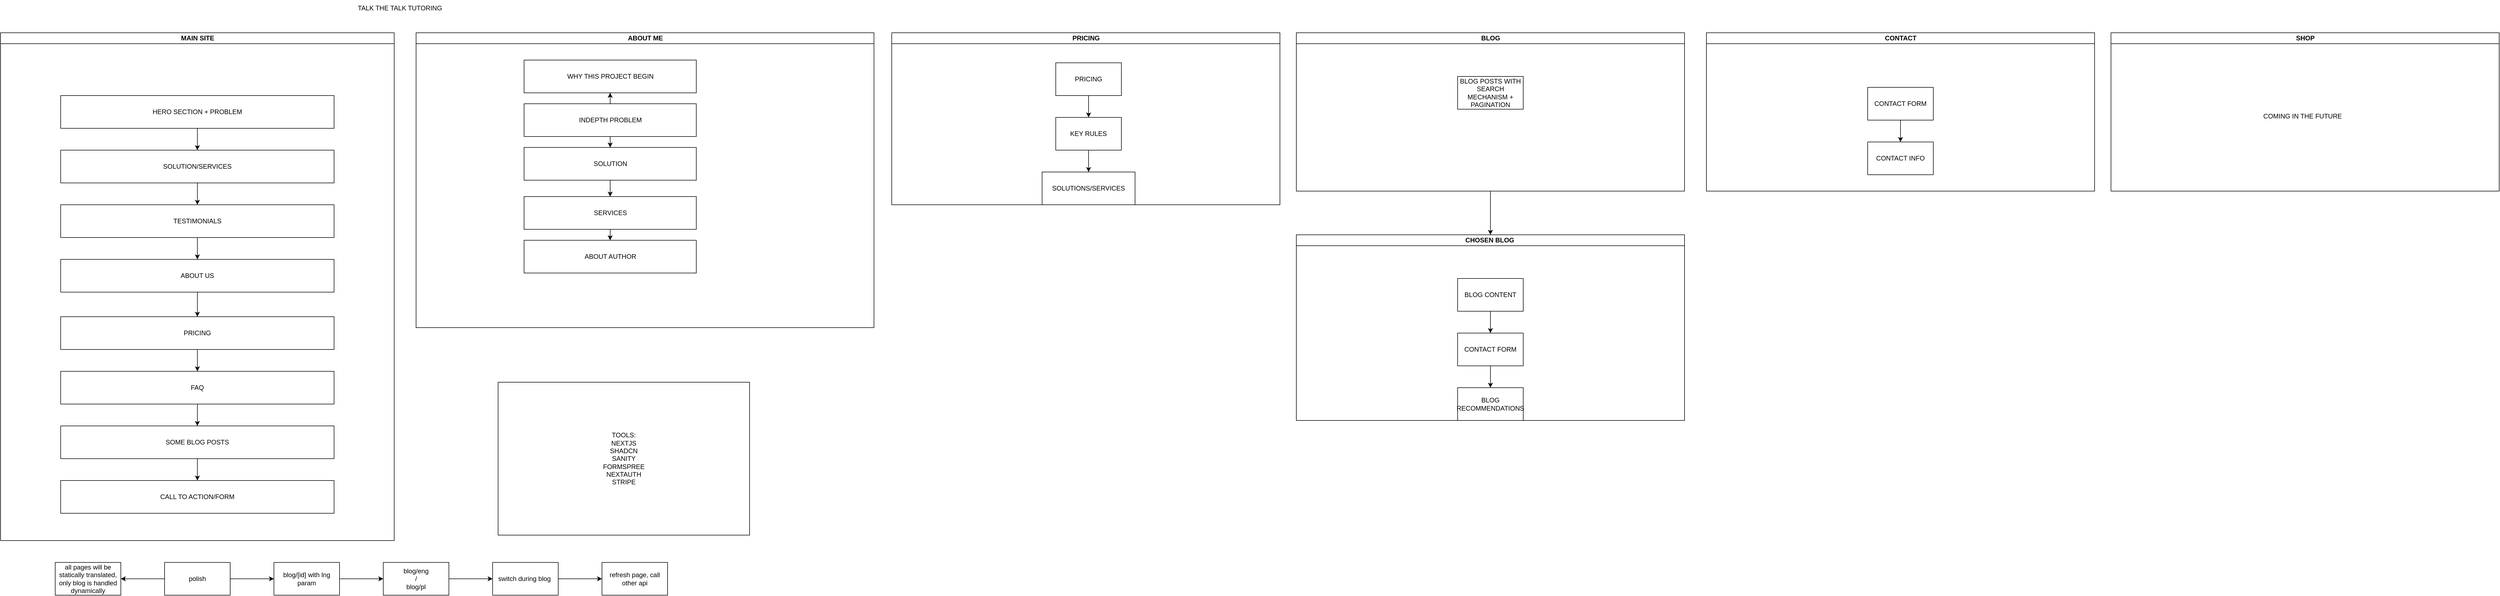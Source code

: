 <mxfile version="24.8.3">
  <diagram id="prtHgNgQTEPvFCAcTncT" name="Page-1">
    <mxGraphModel dx="2390" dy="1257" grid="1" gridSize="10" guides="1" tooltips="1" connect="1" arrows="1" fold="1" page="1" pageScale="1" pageWidth="827" pageHeight="1169" math="0" shadow="0">
      <root>
        <mxCell id="0" />
        <mxCell id="1" parent="0" />
        <mxCell id="dNxyNK7c78bLwvsdeMH5-11" value="MAIN SITE" style="swimlane;html=1;startSize=20;horizontal=1;containerType=tree;glass=0;" parent="1" vertex="1">
          <mxGeometry x="40" y="80" width="720" height="930" as="geometry" />
        </mxCell>
        <mxCell id="TTwZ3pE_9iWZmGFRp8Mx-14" value="HERO SECTION + PROBLEM" style="rounded=0;whiteSpace=wrap;html=1;" parent="dNxyNK7c78bLwvsdeMH5-11" vertex="1">
          <mxGeometry x="110" y="115" width="500" height="60" as="geometry" />
        </mxCell>
        <mxCell id="TTwZ3pE_9iWZmGFRp8Mx-17" value="" style="edgeStyle=orthogonalEdgeStyle;rounded=0;orthogonalLoop=1;jettySize=auto;html=1;" parent="dNxyNK7c78bLwvsdeMH5-11" source="TTwZ3pE_9iWZmGFRp8Mx-14" target="TTwZ3pE_9iWZmGFRp8Mx-18" edge="1">
          <mxGeometry relative="1" as="geometry" />
        </mxCell>
        <mxCell id="TTwZ3pE_9iWZmGFRp8Mx-18" value="SOLUTION/SERVICES" style="rounded=0;whiteSpace=wrap;html=1;" parent="dNxyNK7c78bLwvsdeMH5-11" vertex="1">
          <mxGeometry x="110" y="215" width="500" height="60" as="geometry" />
        </mxCell>
        <mxCell id="TTwZ3pE_9iWZmGFRp8Mx-19" value="" style="edgeStyle=orthogonalEdgeStyle;rounded=0;orthogonalLoop=1;jettySize=auto;html=1;" parent="dNxyNK7c78bLwvsdeMH5-11" source="TTwZ3pE_9iWZmGFRp8Mx-18" target="TTwZ3pE_9iWZmGFRp8Mx-20" edge="1">
          <mxGeometry relative="1" as="geometry">
            <mxPoint x="400" y="255" as="sourcePoint" />
          </mxGeometry>
        </mxCell>
        <mxCell id="TTwZ3pE_9iWZmGFRp8Mx-20" value="TESTIMONIALS" style="rounded=0;whiteSpace=wrap;html=1;" parent="dNxyNK7c78bLwvsdeMH5-11" vertex="1">
          <mxGeometry x="110" y="315" width="500" height="60" as="geometry" />
        </mxCell>
        <mxCell id="TTwZ3pE_9iWZmGFRp8Mx-21" value="" style="edgeStyle=orthogonalEdgeStyle;rounded=0;orthogonalLoop=1;jettySize=auto;html=1;" parent="dNxyNK7c78bLwvsdeMH5-11" source="TTwZ3pE_9iWZmGFRp8Mx-20" target="TTwZ3pE_9iWZmGFRp8Mx-22" edge="1">
          <mxGeometry relative="1" as="geometry">
            <mxPoint x="400" y="355" as="sourcePoint" />
          </mxGeometry>
        </mxCell>
        <mxCell id="TTwZ3pE_9iWZmGFRp8Mx-22" value="ABOUT US" style="rounded=0;whiteSpace=wrap;html=1;" parent="dNxyNK7c78bLwvsdeMH5-11" vertex="1">
          <mxGeometry x="110" y="415" width="500" height="60" as="geometry" />
        </mxCell>
        <mxCell id="TTwZ3pE_9iWZmGFRp8Mx-23" value="" style="edgeStyle=orthogonalEdgeStyle;rounded=0;orthogonalLoop=1;jettySize=auto;html=1;" parent="dNxyNK7c78bLwvsdeMH5-11" source="TTwZ3pE_9iWZmGFRp8Mx-22" target="TTwZ3pE_9iWZmGFRp8Mx-24" edge="1">
          <mxGeometry relative="1" as="geometry">
            <mxPoint x="400" y="455" as="sourcePoint" />
          </mxGeometry>
        </mxCell>
        <mxCell id="TTwZ3pE_9iWZmGFRp8Mx-24" value="FAQ" style="rounded=0;whiteSpace=wrap;html=1;" parent="dNxyNK7c78bLwvsdeMH5-11" vertex="1">
          <mxGeometry x="110" y="620" width="500" height="60" as="geometry" />
        </mxCell>
        <mxCell id="TTwZ3pE_9iWZmGFRp8Mx-25" value="" style="edgeStyle=orthogonalEdgeStyle;rounded=0;orthogonalLoop=1;jettySize=auto;html=1;" parent="dNxyNK7c78bLwvsdeMH5-11" source="TTwZ3pE_9iWZmGFRp8Mx-24" target="TTwZ3pE_9iWZmGFRp8Mx-26" edge="1">
          <mxGeometry relative="1" as="geometry">
            <mxPoint x="400" y="555" as="sourcePoint" />
          </mxGeometry>
        </mxCell>
        <mxCell id="TTwZ3pE_9iWZmGFRp8Mx-26" value="SOME BLOG POSTS" style="rounded=0;whiteSpace=wrap;html=1;" parent="dNxyNK7c78bLwvsdeMH5-11" vertex="1">
          <mxGeometry x="110" y="720" width="500" height="60" as="geometry" />
        </mxCell>
        <mxCell id="TTwZ3pE_9iWZmGFRp8Mx-29" value="" style="edgeStyle=orthogonalEdgeStyle;rounded=0;orthogonalLoop=1;jettySize=auto;html=1;" parent="dNxyNK7c78bLwvsdeMH5-11" source="TTwZ3pE_9iWZmGFRp8Mx-22" target="TTwZ3pE_9iWZmGFRp8Mx-30" edge="1">
          <mxGeometry relative="1" as="geometry">
            <mxPoint y="455" as="sourcePoint" />
          </mxGeometry>
        </mxCell>
        <mxCell id="TTwZ3pE_9iWZmGFRp8Mx-30" value="PRICING" style="rounded=0;whiteSpace=wrap;html=1;" parent="dNxyNK7c78bLwvsdeMH5-11" vertex="1">
          <mxGeometry x="110" y="520" width="500" height="60" as="geometry" />
        </mxCell>
        <mxCell id="TTwZ3pE_9iWZmGFRp8Mx-31" value="" style="edgeStyle=orthogonalEdgeStyle;rounded=0;orthogonalLoop=1;jettySize=auto;html=1;" parent="dNxyNK7c78bLwvsdeMH5-11" source="TTwZ3pE_9iWZmGFRp8Mx-26" target="TTwZ3pE_9iWZmGFRp8Mx-32" edge="1">
          <mxGeometry relative="1" as="geometry">
            <mxPoint y="760" as="sourcePoint" />
          </mxGeometry>
        </mxCell>
        <mxCell id="TTwZ3pE_9iWZmGFRp8Mx-32" value="CALL TO ACTION/FORM" style="rounded=0;whiteSpace=wrap;html=1;" parent="dNxyNK7c78bLwvsdeMH5-11" vertex="1">
          <mxGeometry x="110" y="820" width="500" height="60" as="geometry" />
        </mxCell>
        <mxCell id="TTwZ3pE_9iWZmGFRp8Mx-1" value="ABOUT ME" style="swimlane;html=1;startSize=20;horizontal=1;containerType=tree;glass=0;" parent="1" vertex="1">
          <mxGeometry x="800" y="80" width="837.5" height="540" as="geometry" />
        </mxCell>
        <mxCell id="TTwZ3pE_9iWZmGFRp8Mx-37" value="INDEPTH PROBLEM" style="rounded=0;whiteSpace=wrap;html=1;" parent="TTwZ3pE_9iWZmGFRp8Mx-1" vertex="1">
          <mxGeometry x="197.5" y="130" width="315" height="60" as="geometry" />
        </mxCell>
        <mxCell id="TTwZ3pE_9iWZmGFRp8Mx-38" value="" style="edgeStyle=orthogonalEdgeStyle;rounded=0;orthogonalLoop=1;jettySize=auto;html=1;" parent="TTwZ3pE_9iWZmGFRp8Mx-1" source="TTwZ3pE_9iWZmGFRp8Mx-37" target="TTwZ3pE_9iWZmGFRp8Mx-39" edge="1">
          <mxGeometry relative="1" as="geometry" />
        </mxCell>
        <mxCell id="TTwZ3pE_9iWZmGFRp8Mx-39" value="SOLUTION" style="rounded=0;whiteSpace=wrap;html=1;" parent="TTwZ3pE_9iWZmGFRp8Mx-1" vertex="1">
          <mxGeometry x="197.5" y="210" width="315" height="60" as="geometry" />
        </mxCell>
        <mxCell id="TTwZ3pE_9iWZmGFRp8Mx-40" value="" style="edgeStyle=orthogonalEdgeStyle;rounded=0;orthogonalLoop=1;jettySize=auto;html=1;" parent="TTwZ3pE_9iWZmGFRp8Mx-1" source="TTwZ3pE_9iWZmGFRp8Mx-39" target="TTwZ3pE_9iWZmGFRp8Mx-41" edge="1">
          <mxGeometry relative="1" as="geometry">
            <mxPoint x="1155" y="220" as="sourcePoint" />
          </mxGeometry>
        </mxCell>
        <mxCell id="TTwZ3pE_9iWZmGFRp8Mx-41" value="SERVICES" style="rounded=0;whiteSpace=wrap;html=1;" parent="TTwZ3pE_9iWZmGFRp8Mx-1" vertex="1">
          <mxGeometry x="197.5" y="300" width="315" height="60" as="geometry" />
        </mxCell>
        <mxCell id="TTwZ3pE_9iWZmGFRp8Mx-42" value="" style="edgeStyle=orthogonalEdgeStyle;rounded=0;orthogonalLoop=1;jettySize=auto;html=1;" parent="TTwZ3pE_9iWZmGFRp8Mx-1" source="TTwZ3pE_9iWZmGFRp8Mx-41" target="TTwZ3pE_9iWZmGFRp8Mx-43" edge="1">
          <mxGeometry relative="1" as="geometry">
            <mxPoint x="1155" y="320" as="sourcePoint" />
          </mxGeometry>
        </mxCell>
        <mxCell id="TTwZ3pE_9iWZmGFRp8Mx-43" value="ABOUT AUTHOR" style="rounded=0;whiteSpace=wrap;html=1;" parent="TTwZ3pE_9iWZmGFRp8Mx-1" vertex="1">
          <mxGeometry x="197.5" y="380" width="315" height="60" as="geometry" />
        </mxCell>
        <mxCell id="TTwZ3pE_9iWZmGFRp8Mx-44" value="" style="edgeStyle=orthogonalEdgeStyle;rounded=0;orthogonalLoop=1;jettySize=auto;html=1;" parent="TTwZ3pE_9iWZmGFRp8Mx-1" source="TTwZ3pE_9iWZmGFRp8Mx-37" target="TTwZ3pE_9iWZmGFRp8Mx-45" edge="1">
          <mxGeometry relative="1" as="geometry" />
        </mxCell>
        <mxCell id="TTwZ3pE_9iWZmGFRp8Mx-45" value="WHY THIS PROJECT BEGIN" style="rounded=0;whiteSpace=wrap;html=1;" parent="TTwZ3pE_9iWZmGFRp8Mx-1" vertex="1">
          <mxGeometry x="197.5" y="50" width="315" height="60" as="geometry" />
        </mxCell>
        <mxCell id="TTwZ3pE_9iWZmGFRp8Mx-9" value="TALK THE TALK TUTORING" style="text;html=1;align=center;verticalAlign=middle;resizable=0;points=[];autosize=1;strokeColor=none;fillColor=none;" parent="1" vertex="1">
          <mxGeometry x="680" y="20" width="180" height="30" as="geometry" />
        </mxCell>
        <mxCell id="TTwZ3pE_9iWZmGFRp8Mx-10" value="PRICING" style="swimlane;html=1;startSize=20;horizontal=1;containerType=tree;glass=0;" parent="1" vertex="1">
          <mxGeometry x="1670" y="80" width="710" height="315" as="geometry" />
        </mxCell>
        <mxCell id="TTwZ3pE_9iWZmGFRp8Mx-52" value="PRICING" style="rounded=0;whiteSpace=wrap;html=1;" parent="TTwZ3pE_9iWZmGFRp8Mx-10" vertex="1">
          <mxGeometry x="300" y="55" width="120" height="60" as="geometry" />
        </mxCell>
        <mxCell id="TTwZ3pE_9iWZmGFRp8Mx-53" value="" style="edgeStyle=orthogonalEdgeStyle;rounded=0;orthogonalLoop=1;jettySize=auto;html=1;" parent="TTwZ3pE_9iWZmGFRp8Mx-10" source="TTwZ3pE_9iWZmGFRp8Mx-52" target="TTwZ3pE_9iWZmGFRp8Mx-54" edge="1">
          <mxGeometry relative="1" as="geometry" />
        </mxCell>
        <mxCell id="TTwZ3pE_9iWZmGFRp8Mx-54" value="KEY RULES" style="rounded=0;whiteSpace=wrap;html=1;" parent="TTwZ3pE_9iWZmGFRp8Mx-10" vertex="1">
          <mxGeometry x="300" y="155" width="120" height="60" as="geometry" />
        </mxCell>
        <mxCell id="TTwZ3pE_9iWZmGFRp8Mx-55" value="" style="edgeStyle=orthogonalEdgeStyle;rounded=0;orthogonalLoop=1;jettySize=auto;html=1;" parent="TTwZ3pE_9iWZmGFRp8Mx-10" source="TTwZ3pE_9iWZmGFRp8Mx-54" target="TTwZ3pE_9iWZmGFRp8Mx-56" edge="1">
          <mxGeometry relative="1" as="geometry">
            <mxPoint x="2030" y="195" as="sourcePoint" />
          </mxGeometry>
        </mxCell>
        <mxCell id="TTwZ3pE_9iWZmGFRp8Mx-56" value="SOLUTIONS/SERVICES" style="rounded=0;whiteSpace=wrap;html=1;" parent="TTwZ3pE_9iWZmGFRp8Mx-10" vertex="1">
          <mxGeometry x="275" y="255" width="170" height="60" as="geometry" />
        </mxCell>
        <mxCell id="TTwZ3pE_9iWZmGFRp8Mx-60" value="" style="edgeStyle=orthogonalEdgeStyle;rounded=0;orthogonalLoop=1;jettySize=auto;html=1;" parent="1" source="TTwZ3pE_9iWZmGFRp8Mx-11" target="TTwZ3pE_9iWZmGFRp8Mx-58" edge="1">
          <mxGeometry relative="1" as="geometry" />
        </mxCell>
        <mxCell id="TTwZ3pE_9iWZmGFRp8Mx-11" value="BLOG" style="swimlane;html=1;startSize=20;horizontal=1;containerType=tree;glass=0;" parent="1" vertex="1">
          <mxGeometry x="2410" y="80" width="710" height="290" as="geometry" />
        </mxCell>
        <mxCell id="TTwZ3pE_9iWZmGFRp8Mx-57" value="BLOG POSTS WITH SEARCH MECHANISM + PAGINATION" style="rounded=0;whiteSpace=wrap;html=1;" parent="TTwZ3pE_9iWZmGFRp8Mx-11" vertex="1">
          <mxGeometry x="295" y="80" width="120" height="60" as="geometry" />
        </mxCell>
        <mxCell id="TTwZ3pE_9iWZmGFRp8Mx-12" value="CONTACT" style="swimlane;html=1;startSize=20;horizontal=1;containerType=tree;glass=0;" parent="1" vertex="1">
          <mxGeometry x="3160" y="80" width="710" height="290" as="geometry" />
        </mxCell>
        <mxCell id="TTwZ3pE_9iWZmGFRp8Mx-34" value="CONTACT FORM" style="rounded=0;whiteSpace=wrap;html=1;" parent="TTwZ3pE_9iWZmGFRp8Mx-12" vertex="1">
          <mxGeometry x="295" y="100" width="120" height="60" as="geometry" />
        </mxCell>
        <mxCell id="TTwZ3pE_9iWZmGFRp8Mx-35" value="" style="edgeStyle=orthogonalEdgeStyle;rounded=0;orthogonalLoop=1;jettySize=auto;html=1;" parent="TTwZ3pE_9iWZmGFRp8Mx-12" source="TTwZ3pE_9iWZmGFRp8Mx-34" target="TTwZ3pE_9iWZmGFRp8Mx-36" edge="1">
          <mxGeometry relative="1" as="geometry" />
        </mxCell>
        <mxCell id="TTwZ3pE_9iWZmGFRp8Mx-36" value="CONTACT INFO" style="rounded=0;whiteSpace=wrap;html=1;" parent="TTwZ3pE_9iWZmGFRp8Mx-12" vertex="1">
          <mxGeometry x="295" y="200" width="120" height="60" as="geometry" />
        </mxCell>
        <mxCell id="TTwZ3pE_9iWZmGFRp8Mx-13" value="SHOP" style="swimlane;html=1;startSize=20;horizontal=1;containerType=tree;glass=0;" parent="1" vertex="1">
          <mxGeometry x="3900" y="80" width="710" height="290" as="geometry" />
        </mxCell>
        <mxCell id="TTwZ3pE_9iWZmGFRp8Mx-58" value="CHOSEN BLOG&amp;nbsp;" style="swimlane;html=1;startSize=20;horizontal=1;containerType=tree;glass=0;" parent="1" vertex="1">
          <mxGeometry x="2410" y="450" width="710" height="340" as="geometry" />
        </mxCell>
        <mxCell id="TTwZ3pE_9iWZmGFRp8Mx-59" value="BLOG CONTENT" style="rounded=0;whiteSpace=wrap;html=1;" parent="TTwZ3pE_9iWZmGFRp8Mx-58" vertex="1">
          <mxGeometry x="295" y="80" width="120" height="60" as="geometry" />
        </mxCell>
        <mxCell id="TTwZ3pE_9iWZmGFRp8Mx-61" value="" style="edgeStyle=orthogonalEdgeStyle;rounded=0;orthogonalLoop=1;jettySize=auto;html=1;" parent="TTwZ3pE_9iWZmGFRp8Mx-58" source="TTwZ3pE_9iWZmGFRp8Mx-59" target="TTwZ3pE_9iWZmGFRp8Mx-62" edge="1">
          <mxGeometry relative="1" as="geometry" />
        </mxCell>
        <mxCell id="TTwZ3pE_9iWZmGFRp8Mx-62" value="CONTACT FORM" style="rounded=0;whiteSpace=wrap;html=1;" parent="TTwZ3pE_9iWZmGFRp8Mx-58" vertex="1">
          <mxGeometry x="295" y="180" width="120" height="60" as="geometry" />
        </mxCell>
        <mxCell id="TTwZ3pE_9iWZmGFRp8Mx-65" value="" style="edgeStyle=orthogonalEdgeStyle;rounded=0;orthogonalLoop=1;jettySize=auto;html=1;" parent="TTwZ3pE_9iWZmGFRp8Mx-58" source="TTwZ3pE_9iWZmGFRp8Mx-62" target="TTwZ3pE_9iWZmGFRp8Mx-66" edge="1">
          <mxGeometry relative="1" as="geometry">
            <mxPoint x="2765" y="590" as="sourcePoint" />
          </mxGeometry>
        </mxCell>
        <mxCell id="TTwZ3pE_9iWZmGFRp8Mx-66" value="BLOG RECOMMENDATIONS" style="rounded=0;whiteSpace=wrap;html=1;" parent="TTwZ3pE_9iWZmGFRp8Mx-58" vertex="1">
          <mxGeometry x="295" y="280" width="120" height="60" as="geometry" />
        </mxCell>
        <mxCell id="TTwZ3pE_9iWZmGFRp8Mx-67" value="COMING IN THE FUTURE" style="text;html=1;align=center;verticalAlign=middle;resizable=0;points=[];autosize=1;strokeColor=none;fillColor=none;" parent="1" vertex="1">
          <mxGeometry x="4165" y="218" width="170" height="30" as="geometry" />
        </mxCell>
        <mxCell id="utGty1Iy4-QN_SOfobU6-1" value="TOOLS:&lt;div&gt;NEXTJS&lt;/div&gt;&lt;div&gt;SHADCN&lt;/div&gt;&lt;div&gt;SANITY&lt;/div&gt;&lt;div&gt;FORMSPREE&lt;/div&gt;&lt;div&gt;NEXTAUTH&lt;/div&gt;&lt;div&gt;STRIPE&lt;br&gt;&lt;/div&gt;" style="rounded=0;whiteSpace=wrap;html=1;" parent="1" vertex="1">
          <mxGeometry x="950" y="720" width="460" height="280" as="geometry" />
        </mxCell>
        <mxCell id="sPp5e6il-G7rp5Sln5nA-7" value="" style="edgeStyle=orthogonalEdgeStyle;rounded=0;orthogonalLoop=1;jettySize=auto;html=1;" parent="1" source="sPp5e6il-G7rp5Sln5nA-1" target="sPp5e6il-G7rp5Sln5nA-6" edge="1">
          <mxGeometry relative="1" as="geometry" />
        </mxCell>
        <mxCell id="sPp5e6il-G7rp5Sln5nA-15" value="" style="edgeStyle=orthogonalEdgeStyle;rounded=0;orthogonalLoop=1;jettySize=auto;html=1;" parent="1" source="sPp5e6il-G7rp5Sln5nA-1" target="sPp5e6il-G7rp5Sln5nA-14" edge="1">
          <mxGeometry relative="1" as="geometry" />
        </mxCell>
        <mxCell id="sPp5e6il-G7rp5Sln5nA-1" value="polish" style="rounded=0;whiteSpace=wrap;html=1;" parent="1" vertex="1">
          <mxGeometry x="340" y="1050" width="120" height="60" as="geometry" />
        </mxCell>
        <mxCell id="sPp5e6il-G7rp5Sln5nA-9" value="" style="edgeStyle=orthogonalEdgeStyle;rounded=0;orthogonalLoop=1;jettySize=auto;html=1;" parent="1" source="sPp5e6il-G7rp5Sln5nA-6" target="sPp5e6il-G7rp5Sln5nA-8" edge="1">
          <mxGeometry relative="1" as="geometry" />
        </mxCell>
        <mxCell id="sPp5e6il-G7rp5Sln5nA-6" value="blog/[id] with lng param" style="rounded=0;whiteSpace=wrap;html=1;" parent="1" vertex="1">
          <mxGeometry x="540" y="1050" width="120" height="60" as="geometry" />
        </mxCell>
        <mxCell id="sPp5e6il-G7rp5Sln5nA-11" value="" style="edgeStyle=orthogonalEdgeStyle;rounded=0;orthogonalLoop=1;jettySize=auto;html=1;" parent="1" source="sPp5e6il-G7rp5Sln5nA-8" target="sPp5e6il-G7rp5Sln5nA-10" edge="1">
          <mxGeometry relative="1" as="geometry" />
        </mxCell>
        <mxCell id="sPp5e6il-G7rp5Sln5nA-8" value="blog/eng&lt;br&gt;/&lt;br&gt;blog/pl" style="rounded=0;whiteSpace=wrap;html=1;" parent="1" vertex="1">
          <mxGeometry x="740" y="1050" width="120" height="60" as="geometry" />
        </mxCell>
        <mxCell id="sPp5e6il-G7rp5Sln5nA-13" value="" style="edgeStyle=orthogonalEdgeStyle;rounded=0;orthogonalLoop=1;jettySize=auto;html=1;" parent="1" source="sPp5e6il-G7rp5Sln5nA-10" target="sPp5e6il-G7rp5Sln5nA-12" edge="1">
          <mxGeometry relative="1" as="geometry" />
        </mxCell>
        <mxCell id="sPp5e6il-G7rp5Sln5nA-10" value="switch during blog&amp;nbsp;" style="rounded=0;whiteSpace=wrap;html=1;" parent="1" vertex="1">
          <mxGeometry x="940" y="1050" width="120" height="60" as="geometry" />
        </mxCell>
        <mxCell id="sPp5e6il-G7rp5Sln5nA-12" value="refresh page, call other api" style="rounded=0;whiteSpace=wrap;html=1;" parent="1" vertex="1">
          <mxGeometry x="1140" y="1050" width="120" height="60" as="geometry" />
        </mxCell>
        <mxCell id="sPp5e6il-G7rp5Sln5nA-14" value="all pages will be statically translated, only blog is handled dynamically" style="rounded=0;whiteSpace=wrap;html=1;" parent="1" vertex="1">
          <mxGeometry x="140" y="1050" width="120" height="60" as="geometry" />
        </mxCell>
      </root>
    </mxGraphModel>
  </diagram>
</mxfile>
